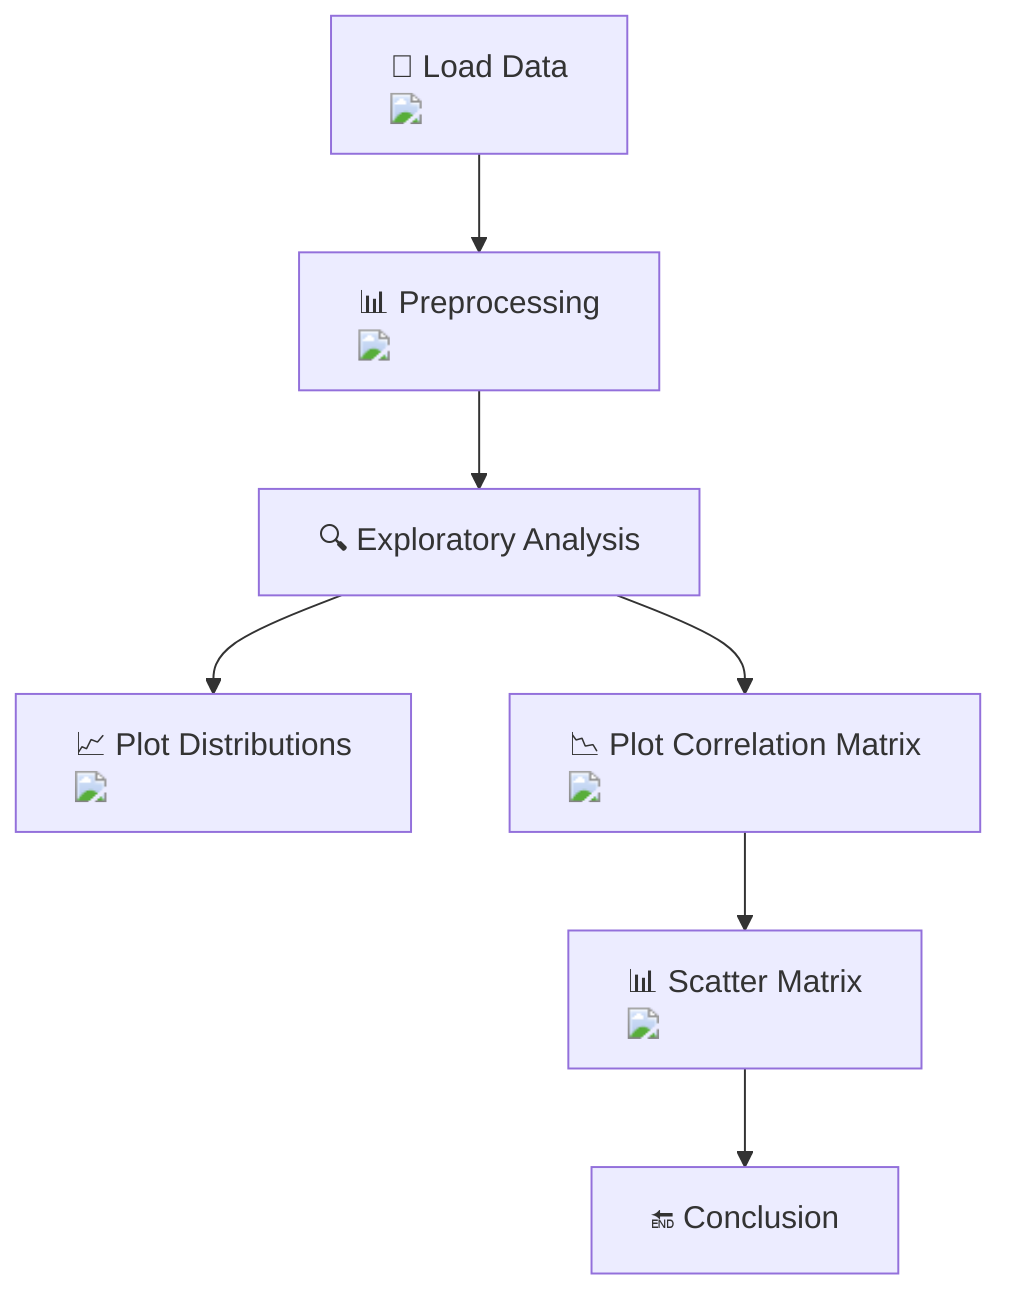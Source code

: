graph TD;
    A["🤖 Load Data <img src='icons/file.svg' />"] --> B["📊 Preprocessing <img src='icons/table.svg' />"];
    B --> C["🔍 Exploratory Analysis"];
    C --> D["📈 Plot Distributions <br/> <img src='dummy_plots/hist_template.svg'/>"];
    C --> E["📉 Plot Correlation Matrix <br/> <img src='dummy_plots/scatter_plot_template.svg'/>"];
    E --> F["📊 Scatter Matrix <br/> <img src='dummy_plots/scatter_plot_template.svg'/>"];
    F --> G["🔚 Conclusion"];